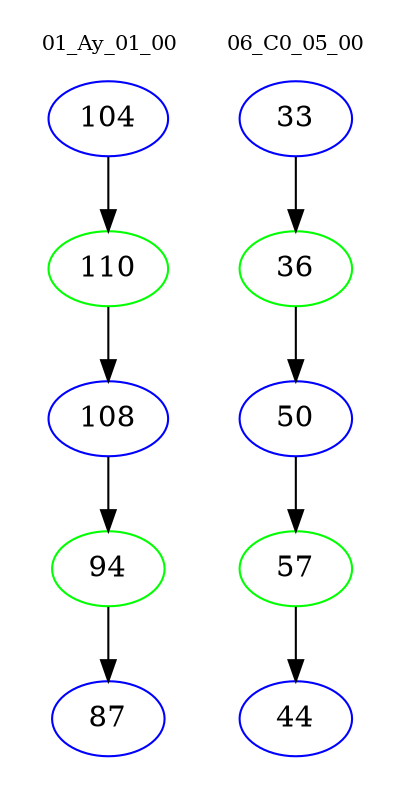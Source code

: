 digraph{
subgraph cluster_0 {
color = white
label = "01_Ay_01_00";
fontsize=10;
T0_104 [label="104", color="blue"]
T0_104 -> T0_110 [color="black"]
T0_110 [label="110", color="green"]
T0_110 -> T0_108 [color="black"]
T0_108 [label="108", color="blue"]
T0_108 -> T0_94 [color="black"]
T0_94 [label="94", color="green"]
T0_94 -> T0_87 [color="black"]
T0_87 [label="87", color="blue"]
}
subgraph cluster_1 {
color = white
label = "06_C0_05_00";
fontsize=10;
T1_33 [label="33", color="blue"]
T1_33 -> T1_36 [color="black"]
T1_36 [label="36", color="green"]
T1_36 -> T1_50 [color="black"]
T1_50 [label="50", color="blue"]
T1_50 -> T1_57 [color="black"]
T1_57 [label="57", color="green"]
T1_57 -> T1_44 [color="black"]
T1_44 [label="44", color="blue"]
}
}
